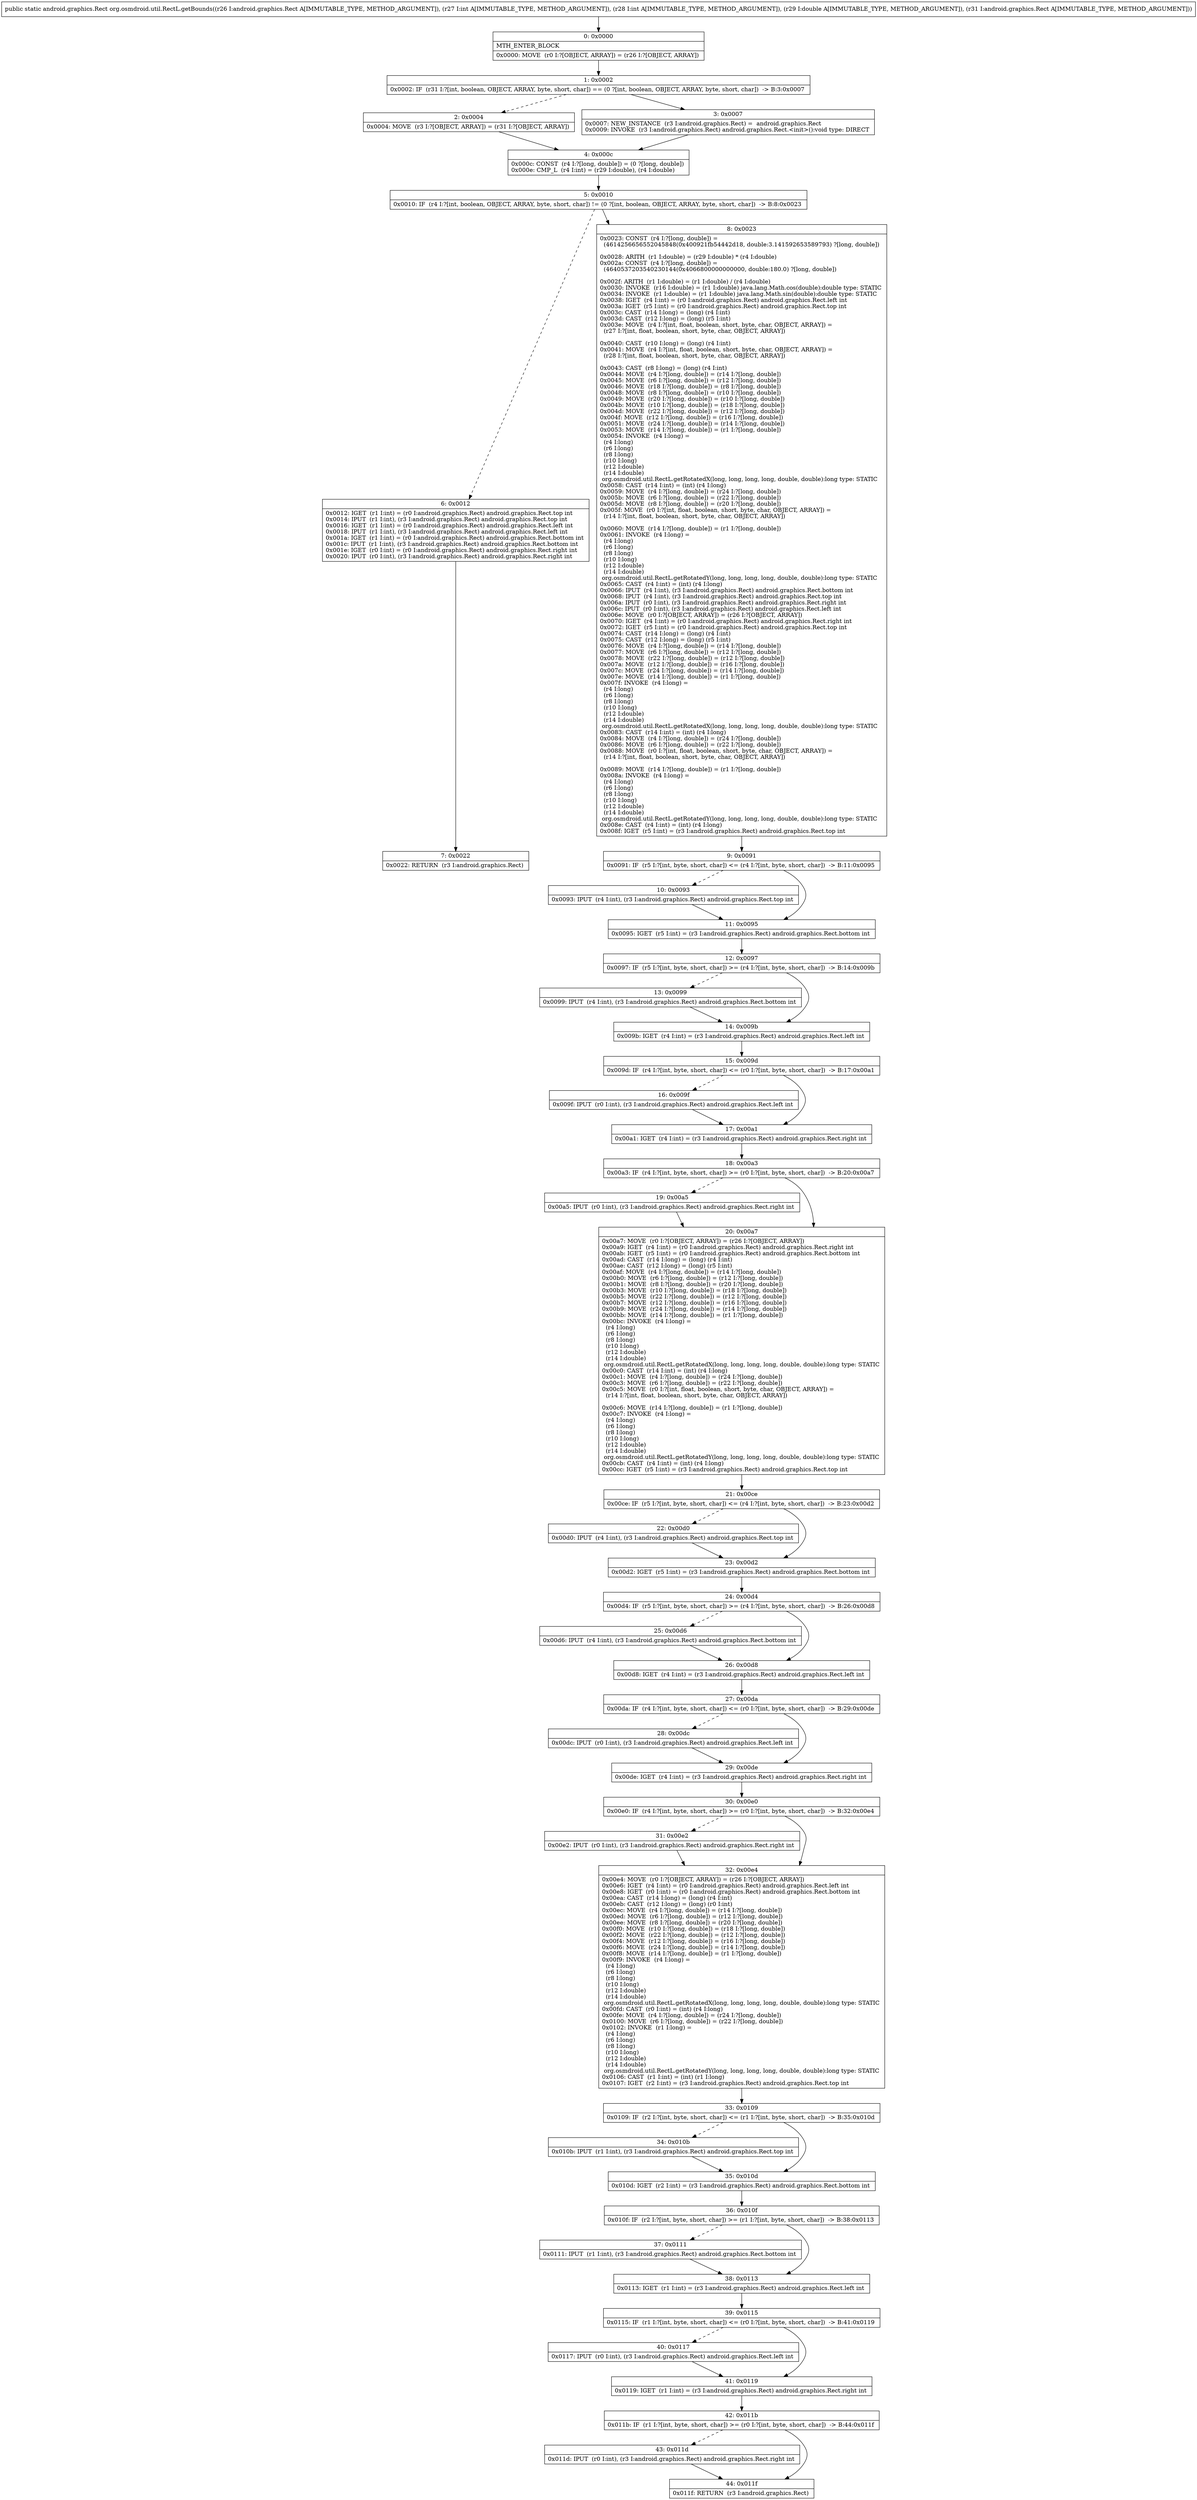 digraph "CFG fororg.osmdroid.util.RectL.getBounds(Landroid\/graphics\/Rect;IIDLandroid\/graphics\/Rect;)Landroid\/graphics\/Rect;" {
Node_0 [shape=record,label="{0\:\ 0x0000|MTH_ENTER_BLOCK\l|0x0000: MOVE  (r0 I:?[OBJECT, ARRAY]) = (r26 I:?[OBJECT, ARRAY]) \l}"];
Node_1 [shape=record,label="{1\:\ 0x0002|0x0002: IF  (r31 I:?[int, boolean, OBJECT, ARRAY, byte, short, char]) == (0 ?[int, boolean, OBJECT, ARRAY, byte, short, char])  \-\> B:3:0x0007 \l}"];
Node_2 [shape=record,label="{2\:\ 0x0004|0x0004: MOVE  (r3 I:?[OBJECT, ARRAY]) = (r31 I:?[OBJECT, ARRAY]) \l}"];
Node_3 [shape=record,label="{3\:\ 0x0007|0x0007: NEW_INSTANCE  (r3 I:android.graphics.Rect) =  android.graphics.Rect \l0x0009: INVOKE  (r3 I:android.graphics.Rect) android.graphics.Rect.\<init\>():void type: DIRECT \l}"];
Node_4 [shape=record,label="{4\:\ 0x000c|0x000c: CONST  (r4 I:?[long, double]) = (0 ?[long, double]) \l0x000e: CMP_L  (r4 I:int) = (r29 I:double), (r4 I:double) \l}"];
Node_5 [shape=record,label="{5\:\ 0x0010|0x0010: IF  (r4 I:?[int, boolean, OBJECT, ARRAY, byte, short, char]) != (0 ?[int, boolean, OBJECT, ARRAY, byte, short, char])  \-\> B:8:0x0023 \l}"];
Node_6 [shape=record,label="{6\:\ 0x0012|0x0012: IGET  (r1 I:int) = (r0 I:android.graphics.Rect) android.graphics.Rect.top int \l0x0014: IPUT  (r1 I:int), (r3 I:android.graphics.Rect) android.graphics.Rect.top int \l0x0016: IGET  (r1 I:int) = (r0 I:android.graphics.Rect) android.graphics.Rect.left int \l0x0018: IPUT  (r1 I:int), (r3 I:android.graphics.Rect) android.graphics.Rect.left int \l0x001a: IGET  (r1 I:int) = (r0 I:android.graphics.Rect) android.graphics.Rect.bottom int \l0x001c: IPUT  (r1 I:int), (r3 I:android.graphics.Rect) android.graphics.Rect.bottom int \l0x001e: IGET  (r0 I:int) = (r0 I:android.graphics.Rect) android.graphics.Rect.right int \l0x0020: IPUT  (r0 I:int), (r3 I:android.graphics.Rect) android.graphics.Rect.right int \l}"];
Node_7 [shape=record,label="{7\:\ 0x0022|0x0022: RETURN  (r3 I:android.graphics.Rect) \l}"];
Node_8 [shape=record,label="{8\:\ 0x0023|0x0023: CONST  (r4 I:?[long, double]) = \l  (4614256656552045848(0x400921fb54442d18, double:3.141592653589793) ?[long, double])\l \l0x0028: ARITH  (r1 I:double) = (r29 I:double) * (r4 I:double) \l0x002a: CONST  (r4 I:?[long, double]) = \l  (4640537203540230144(0x4066800000000000, double:180.0) ?[long, double])\l \l0x002f: ARITH  (r1 I:double) = (r1 I:double) \/ (r4 I:double) \l0x0030: INVOKE  (r16 I:double) = (r1 I:double) java.lang.Math.cos(double):double type: STATIC \l0x0034: INVOKE  (r1 I:double) = (r1 I:double) java.lang.Math.sin(double):double type: STATIC \l0x0038: IGET  (r4 I:int) = (r0 I:android.graphics.Rect) android.graphics.Rect.left int \l0x003a: IGET  (r5 I:int) = (r0 I:android.graphics.Rect) android.graphics.Rect.top int \l0x003c: CAST  (r14 I:long) = (long) (r4 I:int) \l0x003d: CAST  (r12 I:long) = (long) (r5 I:int) \l0x003e: MOVE  (r4 I:?[int, float, boolean, short, byte, char, OBJECT, ARRAY]) = \l  (r27 I:?[int, float, boolean, short, byte, char, OBJECT, ARRAY])\l \l0x0040: CAST  (r10 I:long) = (long) (r4 I:int) \l0x0041: MOVE  (r4 I:?[int, float, boolean, short, byte, char, OBJECT, ARRAY]) = \l  (r28 I:?[int, float, boolean, short, byte, char, OBJECT, ARRAY])\l \l0x0043: CAST  (r8 I:long) = (long) (r4 I:int) \l0x0044: MOVE  (r4 I:?[long, double]) = (r14 I:?[long, double]) \l0x0045: MOVE  (r6 I:?[long, double]) = (r12 I:?[long, double]) \l0x0046: MOVE  (r18 I:?[long, double]) = (r8 I:?[long, double]) \l0x0048: MOVE  (r8 I:?[long, double]) = (r10 I:?[long, double]) \l0x0049: MOVE  (r20 I:?[long, double]) = (r10 I:?[long, double]) \l0x004b: MOVE  (r10 I:?[long, double]) = (r18 I:?[long, double]) \l0x004d: MOVE  (r22 I:?[long, double]) = (r12 I:?[long, double]) \l0x004f: MOVE  (r12 I:?[long, double]) = (r16 I:?[long, double]) \l0x0051: MOVE  (r24 I:?[long, double]) = (r14 I:?[long, double]) \l0x0053: MOVE  (r14 I:?[long, double]) = (r1 I:?[long, double]) \l0x0054: INVOKE  (r4 I:long) = \l  (r4 I:long)\l  (r6 I:long)\l  (r8 I:long)\l  (r10 I:long)\l  (r12 I:double)\l  (r14 I:double)\l org.osmdroid.util.RectL.getRotatedX(long, long, long, long, double, double):long type: STATIC \l0x0058: CAST  (r14 I:int) = (int) (r4 I:long) \l0x0059: MOVE  (r4 I:?[long, double]) = (r24 I:?[long, double]) \l0x005b: MOVE  (r6 I:?[long, double]) = (r22 I:?[long, double]) \l0x005d: MOVE  (r8 I:?[long, double]) = (r20 I:?[long, double]) \l0x005f: MOVE  (r0 I:?[int, float, boolean, short, byte, char, OBJECT, ARRAY]) = \l  (r14 I:?[int, float, boolean, short, byte, char, OBJECT, ARRAY])\l \l0x0060: MOVE  (r14 I:?[long, double]) = (r1 I:?[long, double]) \l0x0061: INVOKE  (r4 I:long) = \l  (r4 I:long)\l  (r6 I:long)\l  (r8 I:long)\l  (r10 I:long)\l  (r12 I:double)\l  (r14 I:double)\l org.osmdroid.util.RectL.getRotatedY(long, long, long, long, double, double):long type: STATIC \l0x0065: CAST  (r4 I:int) = (int) (r4 I:long) \l0x0066: IPUT  (r4 I:int), (r3 I:android.graphics.Rect) android.graphics.Rect.bottom int \l0x0068: IPUT  (r4 I:int), (r3 I:android.graphics.Rect) android.graphics.Rect.top int \l0x006a: IPUT  (r0 I:int), (r3 I:android.graphics.Rect) android.graphics.Rect.right int \l0x006c: IPUT  (r0 I:int), (r3 I:android.graphics.Rect) android.graphics.Rect.left int \l0x006e: MOVE  (r0 I:?[OBJECT, ARRAY]) = (r26 I:?[OBJECT, ARRAY]) \l0x0070: IGET  (r4 I:int) = (r0 I:android.graphics.Rect) android.graphics.Rect.right int \l0x0072: IGET  (r5 I:int) = (r0 I:android.graphics.Rect) android.graphics.Rect.top int \l0x0074: CAST  (r14 I:long) = (long) (r4 I:int) \l0x0075: CAST  (r12 I:long) = (long) (r5 I:int) \l0x0076: MOVE  (r4 I:?[long, double]) = (r14 I:?[long, double]) \l0x0077: MOVE  (r6 I:?[long, double]) = (r12 I:?[long, double]) \l0x0078: MOVE  (r22 I:?[long, double]) = (r12 I:?[long, double]) \l0x007a: MOVE  (r12 I:?[long, double]) = (r16 I:?[long, double]) \l0x007c: MOVE  (r24 I:?[long, double]) = (r14 I:?[long, double]) \l0x007e: MOVE  (r14 I:?[long, double]) = (r1 I:?[long, double]) \l0x007f: INVOKE  (r4 I:long) = \l  (r4 I:long)\l  (r6 I:long)\l  (r8 I:long)\l  (r10 I:long)\l  (r12 I:double)\l  (r14 I:double)\l org.osmdroid.util.RectL.getRotatedX(long, long, long, long, double, double):long type: STATIC \l0x0083: CAST  (r14 I:int) = (int) (r4 I:long) \l0x0084: MOVE  (r4 I:?[long, double]) = (r24 I:?[long, double]) \l0x0086: MOVE  (r6 I:?[long, double]) = (r22 I:?[long, double]) \l0x0088: MOVE  (r0 I:?[int, float, boolean, short, byte, char, OBJECT, ARRAY]) = \l  (r14 I:?[int, float, boolean, short, byte, char, OBJECT, ARRAY])\l \l0x0089: MOVE  (r14 I:?[long, double]) = (r1 I:?[long, double]) \l0x008a: INVOKE  (r4 I:long) = \l  (r4 I:long)\l  (r6 I:long)\l  (r8 I:long)\l  (r10 I:long)\l  (r12 I:double)\l  (r14 I:double)\l org.osmdroid.util.RectL.getRotatedY(long, long, long, long, double, double):long type: STATIC \l0x008e: CAST  (r4 I:int) = (int) (r4 I:long) \l0x008f: IGET  (r5 I:int) = (r3 I:android.graphics.Rect) android.graphics.Rect.top int \l}"];
Node_9 [shape=record,label="{9\:\ 0x0091|0x0091: IF  (r5 I:?[int, byte, short, char]) \<= (r4 I:?[int, byte, short, char])  \-\> B:11:0x0095 \l}"];
Node_10 [shape=record,label="{10\:\ 0x0093|0x0093: IPUT  (r4 I:int), (r3 I:android.graphics.Rect) android.graphics.Rect.top int \l}"];
Node_11 [shape=record,label="{11\:\ 0x0095|0x0095: IGET  (r5 I:int) = (r3 I:android.graphics.Rect) android.graphics.Rect.bottom int \l}"];
Node_12 [shape=record,label="{12\:\ 0x0097|0x0097: IF  (r5 I:?[int, byte, short, char]) \>= (r4 I:?[int, byte, short, char])  \-\> B:14:0x009b \l}"];
Node_13 [shape=record,label="{13\:\ 0x0099|0x0099: IPUT  (r4 I:int), (r3 I:android.graphics.Rect) android.graphics.Rect.bottom int \l}"];
Node_14 [shape=record,label="{14\:\ 0x009b|0x009b: IGET  (r4 I:int) = (r3 I:android.graphics.Rect) android.graphics.Rect.left int \l}"];
Node_15 [shape=record,label="{15\:\ 0x009d|0x009d: IF  (r4 I:?[int, byte, short, char]) \<= (r0 I:?[int, byte, short, char])  \-\> B:17:0x00a1 \l}"];
Node_16 [shape=record,label="{16\:\ 0x009f|0x009f: IPUT  (r0 I:int), (r3 I:android.graphics.Rect) android.graphics.Rect.left int \l}"];
Node_17 [shape=record,label="{17\:\ 0x00a1|0x00a1: IGET  (r4 I:int) = (r3 I:android.graphics.Rect) android.graphics.Rect.right int \l}"];
Node_18 [shape=record,label="{18\:\ 0x00a3|0x00a3: IF  (r4 I:?[int, byte, short, char]) \>= (r0 I:?[int, byte, short, char])  \-\> B:20:0x00a7 \l}"];
Node_19 [shape=record,label="{19\:\ 0x00a5|0x00a5: IPUT  (r0 I:int), (r3 I:android.graphics.Rect) android.graphics.Rect.right int \l}"];
Node_20 [shape=record,label="{20\:\ 0x00a7|0x00a7: MOVE  (r0 I:?[OBJECT, ARRAY]) = (r26 I:?[OBJECT, ARRAY]) \l0x00a9: IGET  (r4 I:int) = (r0 I:android.graphics.Rect) android.graphics.Rect.right int \l0x00ab: IGET  (r5 I:int) = (r0 I:android.graphics.Rect) android.graphics.Rect.bottom int \l0x00ad: CAST  (r14 I:long) = (long) (r4 I:int) \l0x00ae: CAST  (r12 I:long) = (long) (r5 I:int) \l0x00af: MOVE  (r4 I:?[long, double]) = (r14 I:?[long, double]) \l0x00b0: MOVE  (r6 I:?[long, double]) = (r12 I:?[long, double]) \l0x00b1: MOVE  (r8 I:?[long, double]) = (r20 I:?[long, double]) \l0x00b3: MOVE  (r10 I:?[long, double]) = (r18 I:?[long, double]) \l0x00b5: MOVE  (r22 I:?[long, double]) = (r12 I:?[long, double]) \l0x00b7: MOVE  (r12 I:?[long, double]) = (r16 I:?[long, double]) \l0x00b9: MOVE  (r24 I:?[long, double]) = (r14 I:?[long, double]) \l0x00bb: MOVE  (r14 I:?[long, double]) = (r1 I:?[long, double]) \l0x00bc: INVOKE  (r4 I:long) = \l  (r4 I:long)\l  (r6 I:long)\l  (r8 I:long)\l  (r10 I:long)\l  (r12 I:double)\l  (r14 I:double)\l org.osmdroid.util.RectL.getRotatedX(long, long, long, long, double, double):long type: STATIC \l0x00c0: CAST  (r14 I:int) = (int) (r4 I:long) \l0x00c1: MOVE  (r4 I:?[long, double]) = (r24 I:?[long, double]) \l0x00c3: MOVE  (r6 I:?[long, double]) = (r22 I:?[long, double]) \l0x00c5: MOVE  (r0 I:?[int, float, boolean, short, byte, char, OBJECT, ARRAY]) = \l  (r14 I:?[int, float, boolean, short, byte, char, OBJECT, ARRAY])\l \l0x00c6: MOVE  (r14 I:?[long, double]) = (r1 I:?[long, double]) \l0x00c7: INVOKE  (r4 I:long) = \l  (r4 I:long)\l  (r6 I:long)\l  (r8 I:long)\l  (r10 I:long)\l  (r12 I:double)\l  (r14 I:double)\l org.osmdroid.util.RectL.getRotatedY(long, long, long, long, double, double):long type: STATIC \l0x00cb: CAST  (r4 I:int) = (int) (r4 I:long) \l0x00cc: IGET  (r5 I:int) = (r3 I:android.graphics.Rect) android.graphics.Rect.top int \l}"];
Node_21 [shape=record,label="{21\:\ 0x00ce|0x00ce: IF  (r5 I:?[int, byte, short, char]) \<= (r4 I:?[int, byte, short, char])  \-\> B:23:0x00d2 \l}"];
Node_22 [shape=record,label="{22\:\ 0x00d0|0x00d0: IPUT  (r4 I:int), (r3 I:android.graphics.Rect) android.graphics.Rect.top int \l}"];
Node_23 [shape=record,label="{23\:\ 0x00d2|0x00d2: IGET  (r5 I:int) = (r3 I:android.graphics.Rect) android.graphics.Rect.bottom int \l}"];
Node_24 [shape=record,label="{24\:\ 0x00d4|0x00d4: IF  (r5 I:?[int, byte, short, char]) \>= (r4 I:?[int, byte, short, char])  \-\> B:26:0x00d8 \l}"];
Node_25 [shape=record,label="{25\:\ 0x00d6|0x00d6: IPUT  (r4 I:int), (r3 I:android.graphics.Rect) android.graphics.Rect.bottom int \l}"];
Node_26 [shape=record,label="{26\:\ 0x00d8|0x00d8: IGET  (r4 I:int) = (r3 I:android.graphics.Rect) android.graphics.Rect.left int \l}"];
Node_27 [shape=record,label="{27\:\ 0x00da|0x00da: IF  (r4 I:?[int, byte, short, char]) \<= (r0 I:?[int, byte, short, char])  \-\> B:29:0x00de \l}"];
Node_28 [shape=record,label="{28\:\ 0x00dc|0x00dc: IPUT  (r0 I:int), (r3 I:android.graphics.Rect) android.graphics.Rect.left int \l}"];
Node_29 [shape=record,label="{29\:\ 0x00de|0x00de: IGET  (r4 I:int) = (r3 I:android.graphics.Rect) android.graphics.Rect.right int \l}"];
Node_30 [shape=record,label="{30\:\ 0x00e0|0x00e0: IF  (r4 I:?[int, byte, short, char]) \>= (r0 I:?[int, byte, short, char])  \-\> B:32:0x00e4 \l}"];
Node_31 [shape=record,label="{31\:\ 0x00e2|0x00e2: IPUT  (r0 I:int), (r3 I:android.graphics.Rect) android.graphics.Rect.right int \l}"];
Node_32 [shape=record,label="{32\:\ 0x00e4|0x00e4: MOVE  (r0 I:?[OBJECT, ARRAY]) = (r26 I:?[OBJECT, ARRAY]) \l0x00e6: IGET  (r4 I:int) = (r0 I:android.graphics.Rect) android.graphics.Rect.left int \l0x00e8: IGET  (r0 I:int) = (r0 I:android.graphics.Rect) android.graphics.Rect.bottom int \l0x00ea: CAST  (r14 I:long) = (long) (r4 I:int) \l0x00eb: CAST  (r12 I:long) = (long) (r0 I:int) \l0x00ec: MOVE  (r4 I:?[long, double]) = (r14 I:?[long, double]) \l0x00ed: MOVE  (r6 I:?[long, double]) = (r12 I:?[long, double]) \l0x00ee: MOVE  (r8 I:?[long, double]) = (r20 I:?[long, double]) \l0x00f0: MOVE  (r10 I:?[long, double]) = (r18 I:?[long, double]) \l0x00f2: MOVE  (r22 I:?[long, double]) = (r12 I:?[long, double]) \l0x00f4: MOVE  (r12 I:?[long, double]) = (r16 I:?[long, double]) \l0x00f6: MOVE  (r24 I:?[long, double]) = (r14 I:?[long, double]) \l0x00f8: MOVE  (r14 I:?[long, double]) = (r1 I:?[long, double]) \l0x00f9: INVOKE  (r4 I:long) = \l  (r4 I:long)\l  (r6 I:long)\l  (r8 I:long)\l  (r10 I:long)\l  (r12 I:double)\l  (r14 I:double)\l org.osmdroid.util.RectL.getRotatedX(long, long, long, long, double, double):long type: STATIC \l0x00fd: CAST  (r0 I:int) = (int) (r4 I:long) \l0x00fe: MOVE  (r4 I:?[long, double]) = (r24 I:?[long, double]) \l0x0100: MOVE  (r6 I:?[long, double]) = (r22 I:?[long, double]) \l0x0102: INVOKE  (r1 I:long) = \l  (r4 I:long)\l  (r6 I:long)\l  (r8 I:long)\l  (r10 I:long)\l  (r12 I:double)\l  (r14 I:double)\l org.osmdroid.util.RectL.getRotatedY(long, long, long, long, double, double):long type: STATIC \l0x0106: CAST  (r1 I:int) = (int) (r1 I:long) \l0x0107: IGET  (r2 I:int) = (r3 I:android.graphics.Rect) android.graphics.Rect.top int \l}"];
Node_33 [shape=record,label="{33\:\ 0x0109|0x0109: IF  (r2 I:?[int, byte, short, char]) \<= (r1 I:?[int, byte, short, char])  \-\> B:35:0x010d \l}"];
Node_34 [shape=record,label="{34\:\ 0x010b|0x010b: IPUT  (r1 I:int), (r3 I:android.graphics.Rect) android.graphics.Rect.top int \l}"];
Node_35 [shape=record,label="{35\:\ 0x010d|0x010d: IGET  (r2 I:int) = (r3 I:android.graphics.Rect) android.graphics.Rect.bottom int \l}"];
Node_36 [shape=record,label="{36\:\ 0x010f|0x010f: IF  (r2 I:?[int, byte, short, char]) \>= (r1 I:?[int, byte, short, char])  \-\> B:38:0x0113 \l}"];
Node_37 [shape=record,label="{37\:\ 0x0111|0x0111: IPUT  (r1 I:int), (r3 I:android.graphics.Rect) android.graphics.Rect.bottom int \l}"];
Node_38 [shape=record,label="{38\:\ 0x0113|0x0113: IGET  (r1 I:int) = (r3 I:android.graphics.Rect) android.graphics.Rect.left int \l}"];
Node_39 [shape=record,label="{39\:\ 0x0115|0x0115: IF  (r1 I:?[int, byte, short, char]) \<= (r0 I:?[int, byte, short, char])  \-\> B:41:0x0119 \l}"];
Node_40 [shape=record,label="{40\:\ 0x0117|0x0117: IPUT  (r0 I:int), (r3 I:android.graphics.Rect) android.graphics.Rect.left int \l}"];
Node_41 [shape=record,label="{41\:\ 0x0119|0x0119: IGET  (r1 I:int) = (r3 I:android.graphics.Rect) android.graphics.Rect.right int \l}"];
Node_42 [shape=record,label="{42\:\ 0x011b|0x011b: IF  (r1 I:?[int, byte, short, char]) \>= (r0 I:?[int, byte, short, char])  \-\> B:44:0x011f \l}"];
Node_43 [shape=record,label="{43\:\ 0x011d|0x011d: IPUT  (r0 I:int), (r3 I:android.graphics.Rect) android.graphics.Rect.right int \l}"];
Node_44 [shape=record,label="{44\:\ 0x011f|0x011f: RETURN  (r3 I:android.graphics.Rect) \l}"];
MethodNode[shape=record,label="{public static android.graphics.Rect org.osmdroid.util.RectL.getBounds((r26 I:android.graphics.Rect A[IMMUTABLE_TYPE, METHOD_ARGUMENT]), (r27 I:int A[IMMUTABLE_TYPE, METHOD_ARGUMENT]), (r28 I:int A[IMMUTABLE_TYPE, METHOD_ARGUMENT]), (r29 I:double A[IMMUTABLE_TYPE, METHOD_ARGUMENT]), (r31 I:android.graphics.Rect A[IMMUTABLE_TYPE, METHOD_ARGUMENT])) }"];
MethodNode -> Node_0;
Node_0 -> Node_1;
Node_1 -> Node_2[style=dashed];
Node_1 -> Node_3;
Node_2 -> Node_4;
Node_3 -> Node_4;
Node_4 -> Node_5;
Node_5 -> Node_6[style=dashed];
Node_5 -> Node_8;
Node_6 -> Node_7;
Node_8 -> Node_9;
Node_9 -> Node_10[style=dashed];
Node_9 -> Node_11;
Node_10 -> Node_11;
Node_11 -> Node_12;
Node_12 -> Node_13[style=dashed];
Node_12 -> Node_14;
Node_13 -> Node_14;
Node_14 -> Node_15;
Node_15 -> Node_16[style=dashed];
Node_15 -> Node_17;
Node_16 -> Node_17;
Node_17 -> Node_18;
Node_18 -> Node_19[style=dashed];
Node_18 -> Node_20;
Node_19 -> Node_20;
Node_20 -> Node_21;
Node_21 -> Node_22[style=dashed];
Node_21 -> Node_23;
Node_22 -> Node_23;
Node_23 -> Node_24;
Node_24 -> Node_25[style=dashed];
Node_24 -> Node_26;
Node_25 -> Node_26;
Node_26 -> Node_27;
Node_27 -> Node_28[style=dashed];
Node_27 -> Node_29;
Node_28 -> Node_29;
Node_29 -> Node_30;
Node_30 -> Node_31[style=dashed];
Node_30 -> Node_32;
Node_31 -> Node_32;
Node_32 -> Node_33;
Node_33 -> Node_34[style=dashed];
Node_33 -> Node_35;
Node_34 -> Node_35;
Node_35 -> Node_36;
Node_36 -> Node_37[style=dashed];
Node_36 -> Node_38;
Node_37 -> Node_38;
Node_38 -> Node_39;
Node_39 -> Node_40[style=dashed];
Node_39 -> Node_41;
Node_40 -> Node_41;
Node_41 -> Node_42;
Node_42 -> Node_43[style=dashed];
Node_42 -> Node_44;
Node_43 -> Node_44;
}


